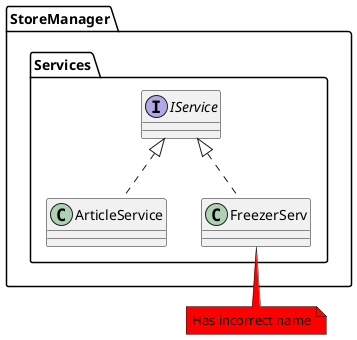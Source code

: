 @startuml
interface StoreManager.Services.IService{
}
class StoreManager.Services.ArticleService implements StoreManager.Services.IService{
}
class StoreManager.Services.FreezerServ implements StoreManager.Services.IService{
}
note bottom of FreezerServ #red: Has incorrect name
@enduml